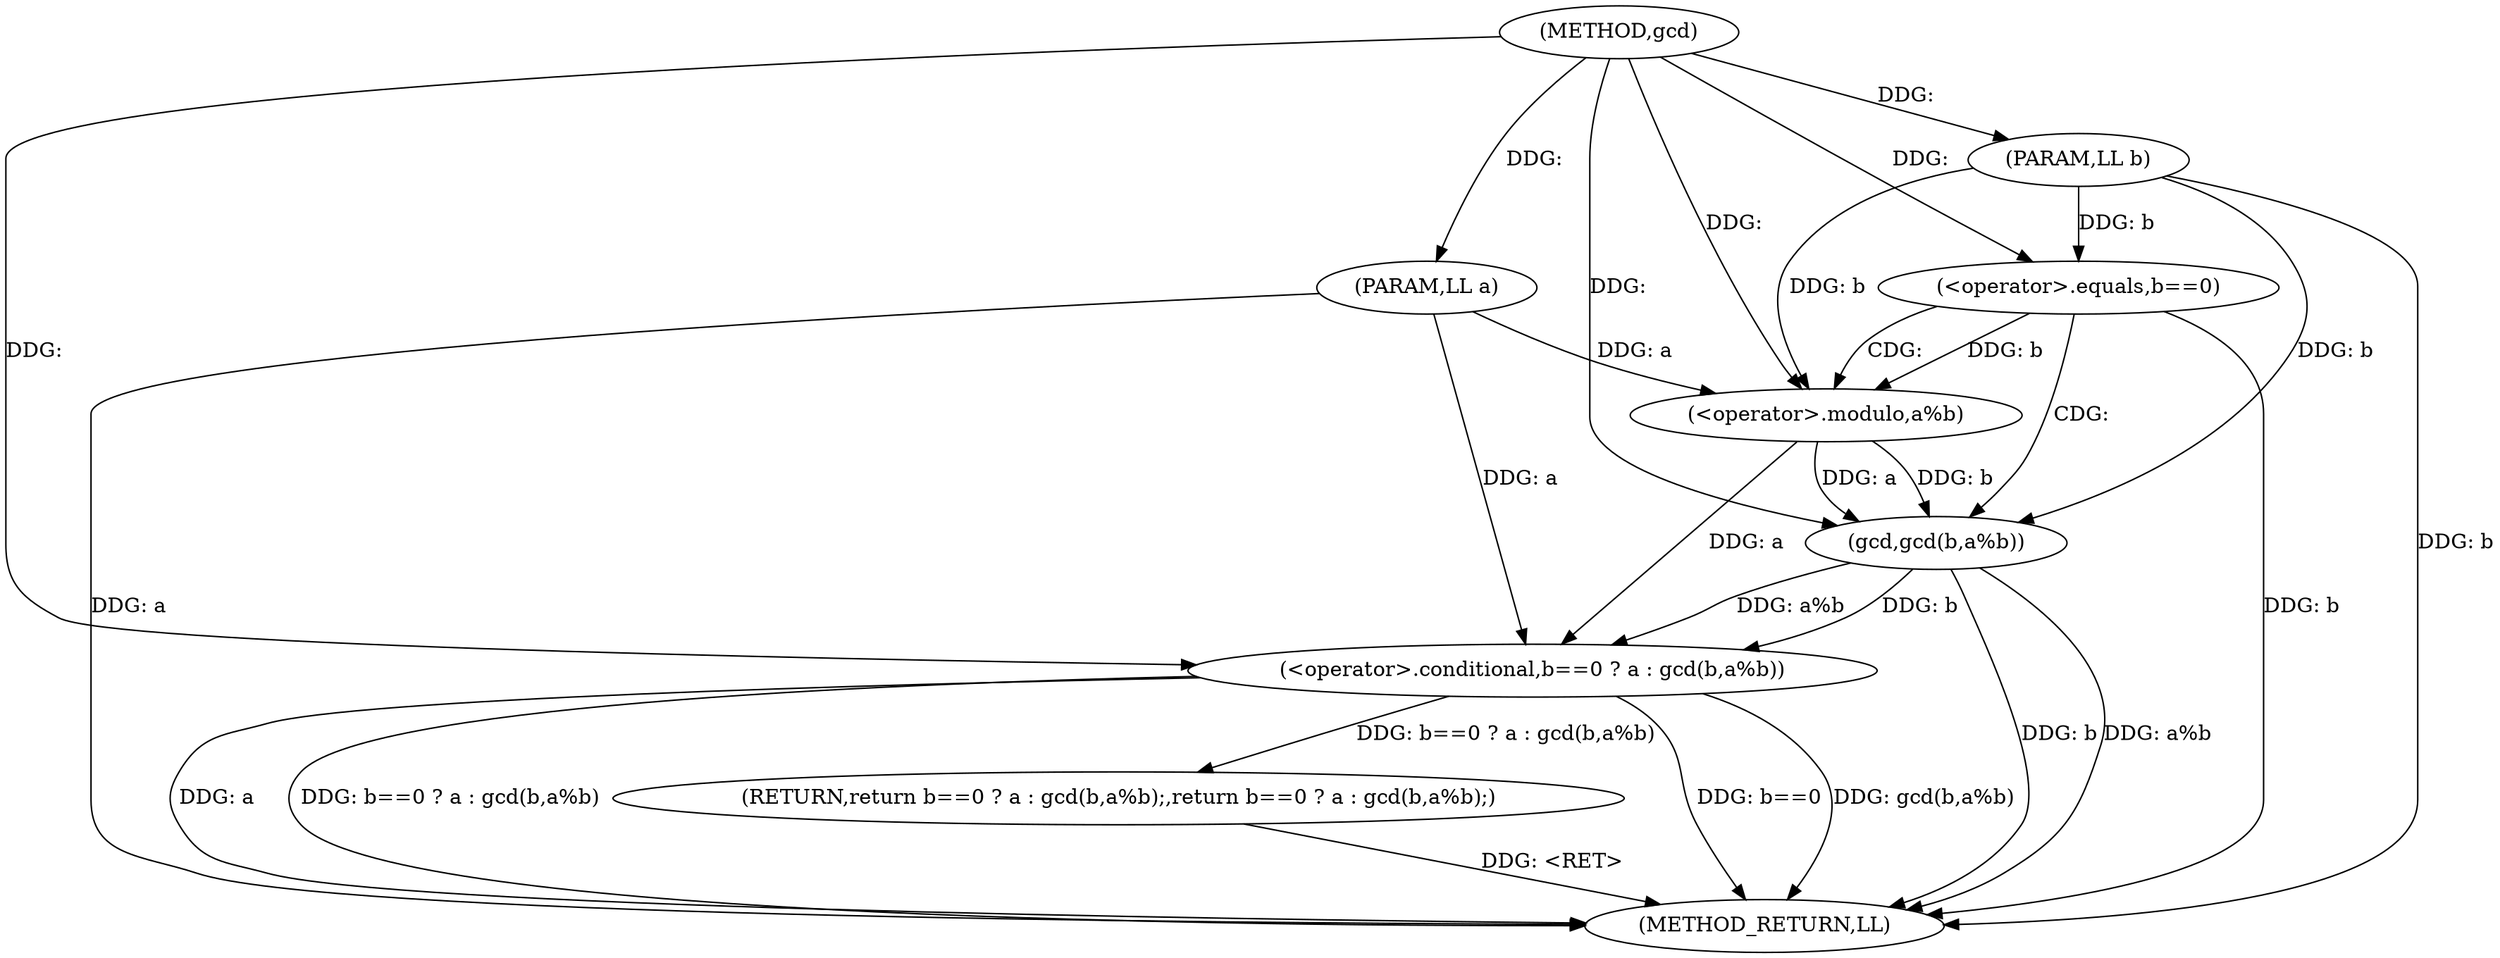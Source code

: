 digraph "gcd" {  
"1000111" [label = "(METHOD,gcd)" ]
"1000126" [label = "(METHOD_RETURN,LL)" ]
"1000112" [label = "(PARAM,LL a)" ]
"1000113" [label = "(PARAM,LL b)" ]
"1000115" [label = "(RETURN,return b==0 ? a : gcd(b,a%b);,return b==0 ? a : gcd(b,a%b);)" ]
"1000116" [label = "(<operator>.conditional,b==0 ? a : gcd(b,a%b))" ]
"1000117" [label = "(<operator>.equals,b==0)" ]
"1000121" [label = "(gcd,gcd(b,a%b))" ]
"1000123" [label = "(<operator>.modulo,a%b)" ]
  "1000115" -> "1000126"  [ label = "DDG: <RET>"] 
  "1000112" -> "1000126"  [ label = "DDG: a"] 
  "1000113" -> "1000126"  [ label = "DDG: b"] 
  "1000117" -> "1000126"  [ label = "DDG: b"] 
  "1000116" -> "1000126"  [ label = "DDG: b==0"] 
  "1000121" -> "1000126"  [ label = "DDG: b"] 
  "1000121" -> "1000126"  [ label = "DDG: a%b"] 
  "1000116" -> "1000126"  [ label = "DDG: gcd(b,a%b)"] 
  "1000116" -> "1000126"  [ label = "DDG: a"] 
  "1000116" -> "1000126"  [ label = "DDG: b==0 ? a : gcd(b,a%b)"] 
  "1000111" -> "1000112"  [ label = "DDG: "] 
  "1000111" -> "1000113"  [ label = "DDG: "] 
  "1000116" -> "1000115"  [ label = "DDG: b==0 ? a : gcd(b,a%b)"] 
  "1000123" -> "1000116"  [ label = "DDG: a"] 
  "1000112" -> "1000116"  [ label = "DDG: a"] 
  "1000111" -> "1000116"  [ label = "DDG: "] 
  "1000121" -> "1000116"  [ label = "DDG: a%b"] 
  "1000121" -> "1000116"  [ label = "DDG: b"] 
  "1000113" -> "1000117"  [ label = "DDG: b"] 
  "1000111" -> "1000117"  [ label = "DDG: "] 
  "1000123" -> "1000121"  [ label = "DDG: b"] 
  "1000113" -> "1000121"  [ label = "DDG: b"] 
  "1000111" -> "1000121"  [ label = "DDG: "] 
  "1000123" -> "1000121"  [ label = "DDG: a"] 
  "1000112" -> "1000123"  [ label = "DDG: a"] 
  "1000111" -> "1000123"  [ label = "DDG: "] 
  "1000117" -> "1000123"  [ label = "DDG: b"] 
  "1000113" -> "1000123"  [ label = "DDG: b"] 
  "1000117" -> "1000121"  [ label = "CDG: "] 
  "1000117" -> "1000123"  [ label = "CDG: "] 
}
